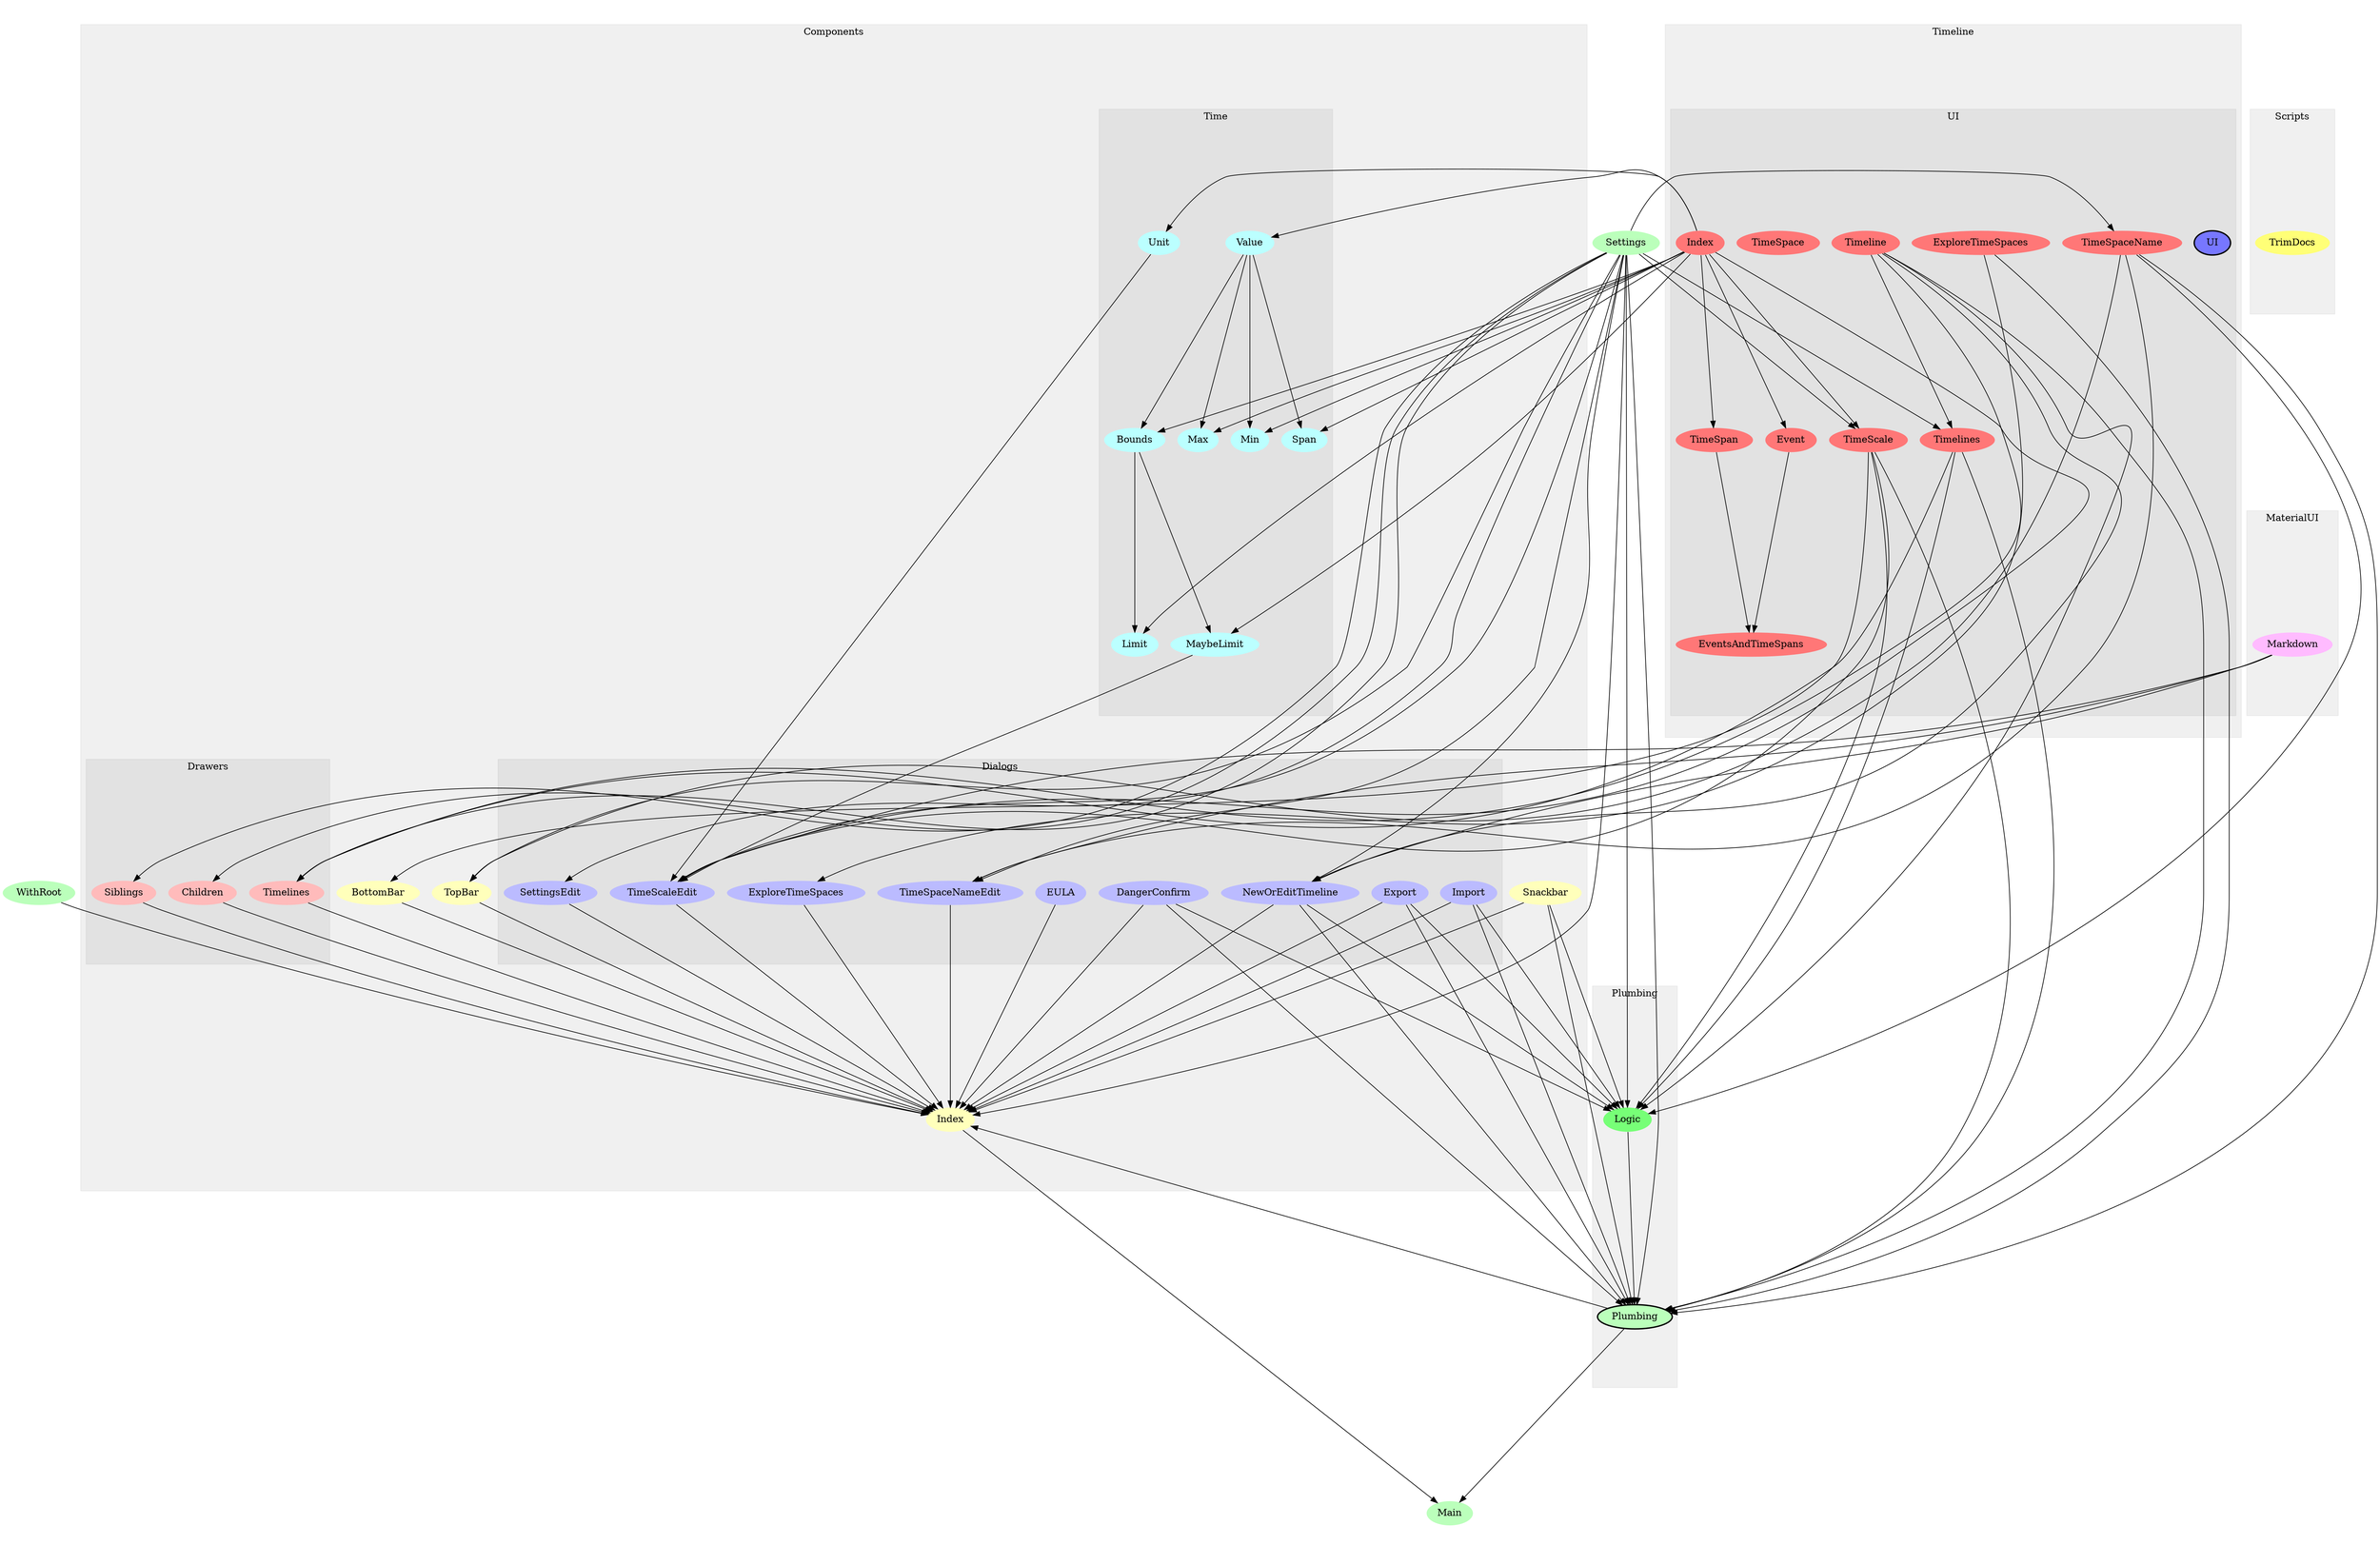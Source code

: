 digraph Modules {
size="48,32";
ratio="fill";
u12[label="WithRoot",style="filled",fillcolor="#bbffbb",penwidth="0"];
u13[label="Settings",style="filled",fillcolor="#bbffbb",penwidth="0"];
u40[label="Main",style="filled",fillcolor="#bbffbb",penwidth="0"];
subgraph cluster_0 {
label="Components";
color="#0000000F";
style="filled";
u26[label="TopBar",style="filled",fillcolor="#ffffbb",penwidth="0"];
u27[label="Snackbar",style="filled",fillcolor="#ffffbb",penwidth="0"];
u28[label="Index",style="filled",fillcolor="#ffffbb",penwidth="0"];
u38[label="BottomBar",style="filled",fillcolor="#ffffbb",penwidth="0"];
subgraph cluster_1 {
label="Dialogs";
color="#0000000F";
style="filled";
u29[label="ExploreTimeSpaces",style="filled",fillcolor="#bbbbff",penwidth="0"];
u30[label="NewOrEditTimeline",style="filled",fillcolor="#bbbbff",penwidth="0"];
u31[label="EULA",style="filled",fillcolor="#bbbbff",penwidth="0"];
u32[label="SettingsEdit",style="filled",fillcolor="#bbbbff",penwidth="0"];
u33[label="TimeSpaceNameEdit",style="filled",fillcolor="#bbbbff",penwidth="0"];
u34[label="Export",style="filled",fillcolor="#bbbbff",penwidth="0"];
u35[label="Import",style="filled",fillcolor="#bbbbff",penwidth="0"];
u36[label="DangerConfirm",style="filled",fillcolor="#bbbbff",penwidth="0"];
u37[label="TimeScaleEdit",style="filled",fillcolor="#bbbbff",penwidth="0"];

}
subgraph cluster_2 {
label="Drawers";
color="#0000000F";
style="filled";
u23[label="Children",style="filled",fillcolor="#ffbbbb",penwidth="0"];
u24[label="Siblings",style="filled",fillcolor="#ffbbbb",penwidth="0"];
u25[label="Timelines",style="filled",fillcolor="#ffbbbb",penwidth="0"];

}
subgraph cluster_3 {
label="Time";
color="#0000000F";
style="filled";
u15[label="Unit",style="filled",fillcolor="#bbffff",penwidth="0"];
u16[label="Span",style="filled",fillcolor="#bbffff",penwidth="0"];
u17[label="MaybeLimit",style="filled",fillcolor="#bbffff",penwidth="0"];
u18[label="Value",style="filled",fillcolor="#bbffff",penwidth="0"];
u19[label="Bounds",style="filled",fillcolor="#bbffff",penwidth="0"];
u20[label="Limit",style="filled",fillcolor="#bbffff",penwidth="0"];
u21[label="Max",style="filled",fillcolor="#bbffff",penwidth="0"];
u22[label="Min",style="filled",fillcolor="#bbffff",penwidth="0"];

}

}
subgraph cluster_4 {
label="MaterialUI";
color="#0000000F";
style="filled";
u14[label="Markdown",style="filled",fillcolor="#ffbbff",penwidth="0"];

}
subgraph cluster_5 {
label="Plumbing";
color="#0000000F";
style="filled";
u41[label="Plumbing",style="filled,bold",fillcolor="#bbffbb"];
u0[label="Logic",style="filled",fillcolor="#77ff77",penwidth="0"];

}
subgraph cluster_6 {
label="Scripts";
color="#0000000F";
style="filled";
u39[label="TrimDocs",style="filled",fillcolor="#ffff77",penwidth="0"];

}
subgraph cluster_7 {
label="Timeline";
color="#0000000F";
style="filled";
subgraph cluster_8 {
label="UI";
color="#0000000F";
style="filled";
u1[label="UI",style="filled,bold",fillcolor="#7777ff"];
u2[label="ExploreTimeSpaces",style="filled",fillcolor="#ff7777",penwidth="0"];
u3[label="Timeline",style="filled",fillcolor="#ff7777",penwidth="0"];
u4[label="Index",style="filled",fillcolor="#ff7777",penwidth="0"];
u5[label="TimeSpace",style="filled",fillcolor="#ff7777",penwidth="0"];
u6[label="TimeSpan",style="filled",fillcolor="#ff7777",penwidth="0"];
u7[label="Event",style="filled",fillcolor="#ff7777",penwidth="0"];
u8[label="EventsAndTimeSpans",style="filled",fillcolor="#ff7777",penwidth="0"];
u9[label="TimeScale",style="filled",fillcolor="#ff7777",penwidth="0"];
u10[label="Timelines",style="filled",fillcolor="#ff7777",penwidth="0"];
u11[label="TimeSpaceName",style="filled",fillcolor="#ff7777",penwidth="0"];

}

}
u3 -> u0;
u9 -> u0;
u10 -> u0;
u11 -> u0;
u13 -> u0;
u27 -> u0;
u30 -> u0;
u34 -> u0;
u35 -> u0;
u36 -> u0;
u4 -> u6;
u4 -> u7;
u6 -> u8;
u7 -> u8;
u4 -> u9;
u13 -> u9;
u3 -> u10;
u13 -> u10;
u13 -> u11;
u4 -> u15;
u4 -> u16;
u18 -> u16;
u4 -> u17;
u19 -> u17;
u4 -> u18;
u4 -> u19;
u18 -> u19;
u4 -> u20;
u19 -> u20;
u4 -> u21;
u18 -> u21;
u4 -> u22;
u18 -> u22;
u13 -> u23;
u13 -> u24;
u3 -> u25;
u10 -> u25;
u13 -> u25;
u11 -> u26;
u13 -> u26;
u12 -> u28;
u13 -> u28;
u23 -> u28;
u24 -> u28;
u25 -> u28;
u26 -> u28;
u27 -> u28;
u29 -> u28;
u30 -> u28;
u31 -> u28;
u32 -> u28;
u33 -> u28;
u34 -> u28;
u35 -> u28;
u36 -> u28;
u37 -> u28;
u38 -> u28;
u41 -> u28;
u2 -> u29;
u3 -> u30;
u13 -> u30;
u14 -> u30;
u13 -> u32;
u11 -> u33;
u13 -> u33;
u14 -> u33;
u4 -> u37;
u9 -> u37;
u13 -> u37;
u14 -> u37;
u15 -> u37;
u17 -> u37;
u9 -> u38;
u28 -> u40;
u41 -> u40;
u0 -> u41;
u2 -> u41;
u3 -> u41;
u9 -> u41;
u10 -> u41;
u11 -> u41;
u13 -> u41;
u27 -> u41;
u30 -> u41;
u34 -> u41;
u35 -> u41;
u36 -> u41;

}
